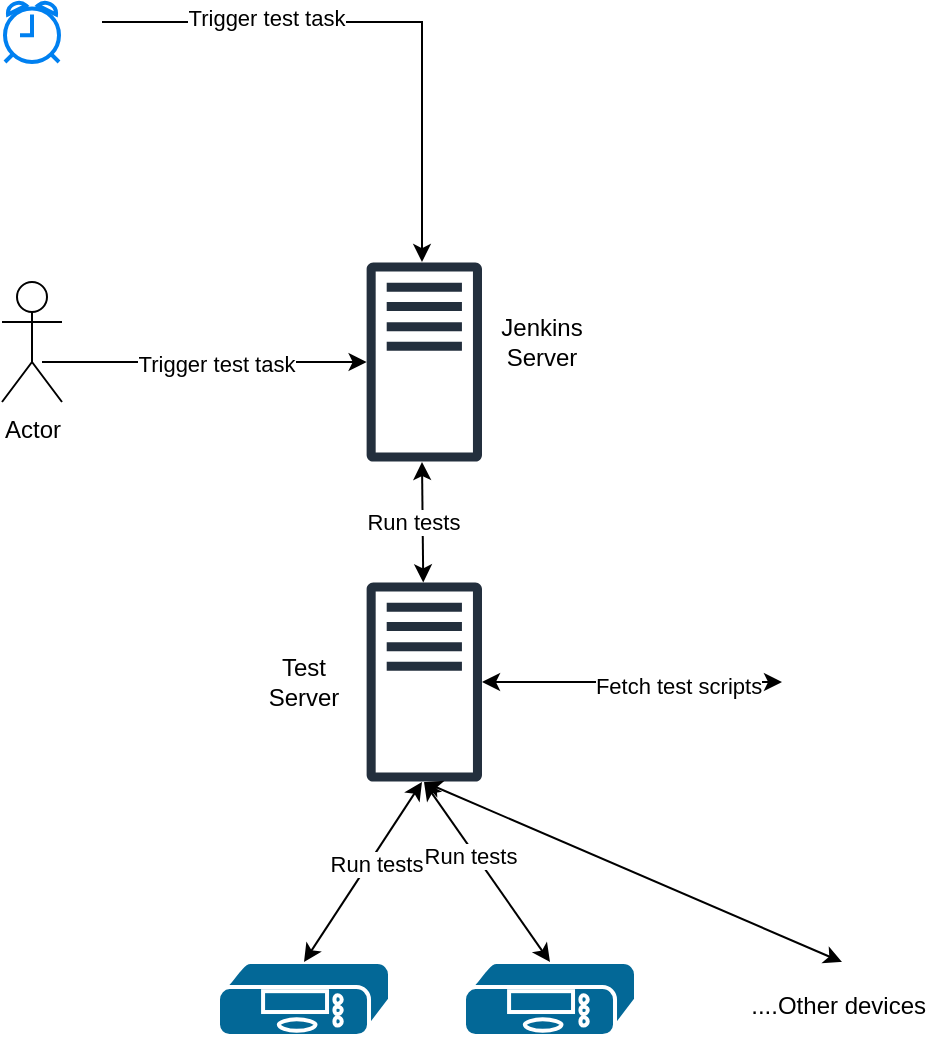 <mxfile version="22.1.16" type="github">
  <diagram name="Page-1" id="NjC7DpSpUO9W8LhcuhMQ">
    <mxGraphModel dx="1125" dy="764" grid="1" gridSize="10" guides="1" tooltips="1" connect="1" arrows="1" fold="1" page="1" pageScale="1" pageWidth="827" pageHeight="1169" math="0" shadow="0">
      <root>
        <mxCell id="0" />
        <mxCell id="1" parent="0" />
        <mxCell id="k24QmEm7CrE2qBqmf88U-1" value="Actor" style="shape=umlActor;verticalLabelPosition=bottom;verticalAlign=top;html=1;outlineConnect=0;" vertex="1" parent="1">
          <mxGeometry x="220" y="190" width="30" height="60" as="geometry" />
        </mxCell>
        <mxCell id="k24QmEm7CrE2qBqmf88U-2" value="" style="html=1;verticalLabelPosition=bottom;align=center;labelBackgroundColor=#ffffff;verticalAlign=top;strokeWidth=2;strokeColor=#0080F0;shadow=0;dashed=0;shape=mxgraph.ios7.icons.alarm_clock;" vertex="1" parent="1">
          <mxGeometry x="221.5" y="50" width="27" height="30" as="geometry" />
        </mxCell>
        <mxCell id="k24QmEm7CrE2qBqmf88U-6" value="" style="shape=mxgraph.cisco.misc.stb;html=1;pointerEvents=1;dashed=0;fillColor=#036897;strokeColor=#ffffff;strokeWidth=2;verticalLabelPosition=bottom;verticalAlign=top;align=center;outlineConnect=0;" vertex="1" parent="1">
          <mxGeometry x="328" y="530" width="86" height="37" as="geometry" />
        </mxCell>
        <mxCell id="k24QmEm7CrE2qBqmf88U-7" value="" style="shape=mxgraph.cisco.misc.stb;html=1;pointerEvents=1;dashed=0;fillColor=#036897;strokeColor=#ffffff;strokeWidth=2;verticalLabelPosition=bottom;verticalAlign=top;align=center;outlineConnect=0;" vertex="1" parent="1">
          <mxGeometry x="451" y="530" width="86" height="37" as="geometry" />
        </mxCell>
        <mxCell id="k24QmEm7CrE2qBqmf88U-9" value="" style="shape=image;html=1;verticalAlign=top;verticalLabelPosition=bottom;labelBackgroundColor=#ffffff;imageAspect=0;aspect=fixed;image=https://cdn4.iconfinder.com/data/icons/essential-part-2/32/126-Server-128.png" vertex="1" parent="1">
          <mxGeometry x="610" y="358" width="64" height="64" as="geometry" />
        </mxCell>
        <mxCell id="k24QmEm7CrE2qBqmf88U-10" value="" style="sketch=0;outlineConnect=0;fontColor=#232F3E;gradientColor=none;fillColor=#232F3D;strokeColor=none;dashed=0;verticalLabelPosition=bottom;verticalAlign=top;align=center;html=1;fontSize=12;fontStyle=0;aspect=fixed;pointerEvents=1;shape=mxgraph.aws4.traditional_server;" vertex="1" parent="1">
          <mxGeometry x="402.31" y="180" width="57.69" height="100" as="geometry" />
        </mxCell>
        <mxCell id="k24QmEm7CrE2qBqmf88U-11" value="" style="sketch=0;outlineConnect=0;fontColor=#232F3E;gradientColor=none;fillColor=#232F3D;strokeColor=none;dashed=0;verticalLabelPosition=bottom;verticalAlign=top;align=center;html=1;fontSize=12;fontStyle=0;aspect=fixed;pointerEvents=1;shape=mxgraph.aws4.traditional_server;" vertex="1" parent="1">
          <mxGeometry x="402.31" y="340" width="57.69" height="100" as="geometry" />
        </mxCell>
        <mxCell id="k24QmEm7CrE2qBqmf88U-12" value="" style="endArrow=classic;html=1;rounded=0;" edge="1" parent="1" target="k24QmEm7CrE2qBqmf88U-10">
          <mxGeometry width="50" height="50" relative="1" as="geometry">
            <mxPoint x="240" y="230" as="sourcePoint" />
            <mxPoint x="290" y="180" as="targetPoint" />
          </mxGeometry>
        </mxCell>
        <mxCell id="k24QmEm7CrE2qBqmf88U-14" value="Trigger test task" style="edgeLabel;html=1;align=center;verticalAlign=middle;resizable=0;points=[];" vertex="1" connectable="0" parent="k24QmEm7CrE2qBqmf88U-12">
          <mxGeometry x="0.06" y="-1" relative="1" as="geometry">
            <mxPoint x="1" as="offset" />
          </mxGeometry>
        </mxCell>
        <mxCell id="k24QmEm7CrE2qBqmf88U-13" value="" style="endArrow=classic;html=1;rounded=0;entryX=0.48;entryY=-0.002;entryDx=0;entryDy=0;entryPerimeter=0;" edge="1" parent="1" target="k24QmEm7CrE2qBqmf88U-10">
          <mxGeometry width="50" height="50" relative="1" as="geometry">
            <mxPoint x="270" y="60" as="sourcePoint" />
            <mxPoint x="340" y="20" as="targetPoint" />
            <Array as="points">
              <mxPoint x="430" y="60" />
            </Array>
          </mxGeometry>
        </mxCell>
        <mxCell id="k24QmEm7CrE2qBqmf88U-15" value="Trigger test task" style="edgeLabel;html=1;align=center;verticalAlign=middle;resizable=0;points=[];" vertex="1" connectable="0" parent="k24QmEm7CrE2qBqmf88U-13">
          <mxGeometry x="-0.414" y="2" relative="1" as="geometry">
            <mxPoint as="offset" />
          </mxGeometry>
        </mxCell>
        <mxCell id="k24QmEm7CrE2qBqmf88U-16" value="Jenkins Server" style="text;html=1;strokeColor=none;fillColor=none;align=center;verticalAlign=middle;whiteSpace=wrap;rounded=0;" vertex="1" parent="1">
          <mxGeometry x="460" y="205" width="60" height="30" as="geometry" />
        </mxCell>
        <mxCell id="k24QmEm7CrE2qBqmf88U-17" value="Test Server" style="text;html=1;strokeColor=none;fillColor=none;align=center;verticalAlign=middle;whiteSpace=wrap;rounded=0;" vertex="1" parent="1">
          <mxGeometry x="341" y="375" width="60" height="30" as="geometry" />
        </mxCell>
        <mxCell id="k24QmEm7CrE2qBqmf88U-18" value="" style="endArrow=classic;startArrow=classic;html=1;rounded=0;exitX=0.5;exitY=0;exitDx=0;exitDy=0;exitPerimeter=0;" edge="1" parent="1" source="k24QmEm7CrE2qBqmf88U-6">
          <mxGeometry width="50" height="50" relative="1" as="geometry">
            <mxPoint x="380" y="490" as="sourcePoint" />
            <mxPoint x="430" y="440" as="targetPoint" />
          </mxGeometry>
        </mxCell>
        <mxCell id="k24QmEm7CrE2qBqmf88U-26" value="Run tests" style="edgeLabel;html=1;align=center;verticalAlign=middle;resizable=0;points=[];" vertex="1" connectable="0" parent="k24QmEm7CrE2qBqmf88U-18">
          <mxGeometry x="0.128" y="-3" relative="1" as="geometry">
            <mxPoint as="offset" />
          </mxGeometry>
        </mxCell>
        <mxCell id="k24QmEm7CrE2qBqmf88U-19" value="" style="endArrow=classic;startArrow=classic;html=1;rounded=0;exitX=0.5;exitY=0;exitDx=0;exitDy=0;exitPerimeter=0;" edge="1" parent="1" source="k24QmEm7CrE2qBqmf88U-7" target="k24QmEm7CrE2qBqmf88U-11">
          <mxGeometry width="50" height="50" relative="1" as="geometry">
            <mxPoint x="500" y="480" as="sourcePoint" />
            <mxPoint x="550" y="430" as="targetPoint" />
            <Array as="points">
              <mxPoint x="431" y="440" />
            </Array>
          </mxGeometry>
        </mxCell>
        <mxCell id="k24QmEm7CrE2qBqmf88U-28" value="Run tests" style="edgeLabel;html=1;align=center;verticalAlign=middle;resizable=0;points=[];" vertex="1" connectable="0" parent="k24QmEm7CrE2qBqmf88U-19">
          <mxGeometry x="0.209" y="3" relative="1" as="geometry">
            <mxPoint as="offset" />
          </mxGeometry>
        </mxCell>
        <mxCell id="k24QmEm7CrE2qBqmf88U-20" value="" style="endArrow=classic;startArrow=classic;html=1;rounded=0;" edge="1" parent="1" source="k24QmEm7CrE2qBqmf88U-11">
          <mxGeometry width="50" height="50" relative="1" as="geometry">
            <mxPoint x="570" y="440" as="sourcePoint" />
            <mxPoint x="610" y="390" as="targetPoint" />
          </mxGeometry>
        </mxCell>
        <mxCell id="k24QmEm7CrE2qBqmf88U-21" value="Fetch test scripts" style="edgeLabel;html=1;align=center;verticalAlign=middle;resizable=0;points=[];" vertex="1" connectable="0" parent="k24QmEm7CrE2qBqmf88U-20">
          <mxGeometry x="0.307" y="-2" relative="1" as="geometry">
            <mxPoint as="offset" />
          </mxGeometry>
        </mxCell>
        <mxCell id="k24QmEm7CrE2qBqmf88U-24" value="" style="endArrow=classic;startArrow=classic;html=1;rounded=0;" edge="1" parent="1" source="k24QmEm7CrE2qBqmf88U-11">
          <mxGeometry width="50" height="50" relative="1" as="geometry">
            <mxPoint x="380" y="330" as="sourcePoint" />
            <mxPoint x="430" y="280" as="targetPoint" />
          </mxGeometry>
        </mxCell>
        <mxCell id="k24QmEm7CrE2qBqmf88U-25" value="Run tests&amp;nbsp;" style="edgeLabel;html=1;align=center;verticalAlign=middle;resizable=0;points=[];" vertex="1" connectable="0" parent="k24QmEm7CrE2qBqmf88U-24">
          <mxGeometry x="0.005" y="4" relative="1" as="geometry">
            <mxPoint as="offset" />
          </mxGeometry>
        </mxCell>
        <mxCell id="k24QmEm7CrE2qBqmf88U-30" value="....Other devices&amp;nbsp;" style="text;html=1;strokeColor=none;fillColor=none;align=center;verticalAlign=middle;whiteSpace=wrap;rounded=0;" vertex="1" parent="1">
          <mxGeometry x="590" y="537" width="100" height="30" as="geometry" />
        </mxCell>
        <mxCell id="k24QmEm7CrE2qBqmf88U-31" value="" style="endArrow=classic;startArrow=classic;html=1;rounded=0;" edge="1" parent="1">
          <mxGeometry width="50" height="50" relative="1" as="geometry">
            <mxPoint x="431" y="440" as="sourcePoint" />
            <mxPoint x="640" y="530" as="targetPoint" />
          </mxGeometry>
        </mxCell>
      </root>
    </mxGraphModel>
  </diagram>
</mxfile>
